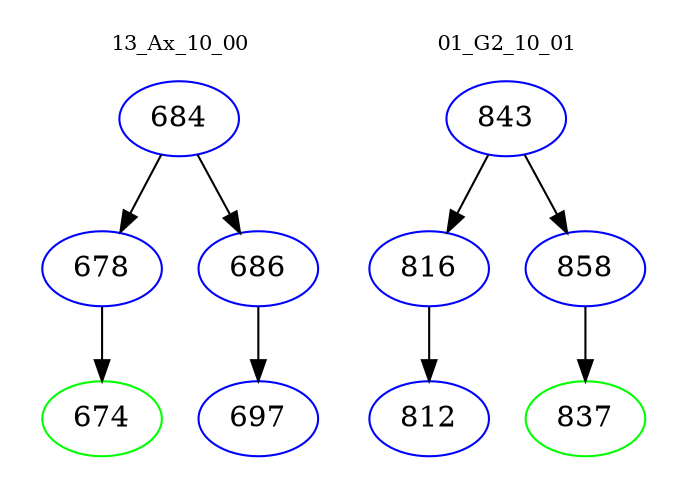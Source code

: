 digraph{
subgraph cluster_0 {
color = white
label = "13_Ax_10_00";
fontsize=10;
T0_684 [label="684", color="blue"]
T0_684 -> T0_678 [color="black"]
T0_678 [label="678", color="blue"]
T0_678 -> T0_674 [color="black"]
T0_674 [label="674", color="green"]
T0_684 -> T0_686 [color="black"]
T0_686 [label="686", color="blue"]
T0_686 -> T0_697 [color="black"]
T0_697 [label="697", color="blue"]
}
subgraph cluster_1 {
color = white
label = "01_G2_10_01";
fontsize=10;
T1_843 [label="843", color="blue"]
T1_843 -> T1_816 [color="black"]
T1_816 [label="816", color="blue"]
T1_816 -> T1_812 [color="black"]
T1_812 [label="812", color="blue"]
T1_843 -> T1_858 [color="black"]
T1_858 [label="858", color="blue"]
T1_858 -> T1_837 [color="black"]
T1_837 [label="837", color="green"]
}
}
